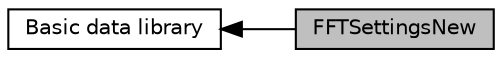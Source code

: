 digraph "FFTSettingsNew"
{
  edge [fontname="Helvetica",fontsize="10",labelfontname="Helvetica",labelfontsize="10"];
  node [fontname="Helvetica",fontsize="10",shape=record];
  rankdir=LR;
  Node0 [label="FFTSettingsNew",height=0.2,width=0.4,color="black", fillcolor="grey75", style="filled", fontcolor="black"];
  Node1 [label="Basic data library",height=0.2,width=0.4,color="black", fillcolor="white", style="filled",URL="$group__DataLibrary.html"];
  Node1->Node0 [shape=plaintext, dir="back", style="solid"];
}

